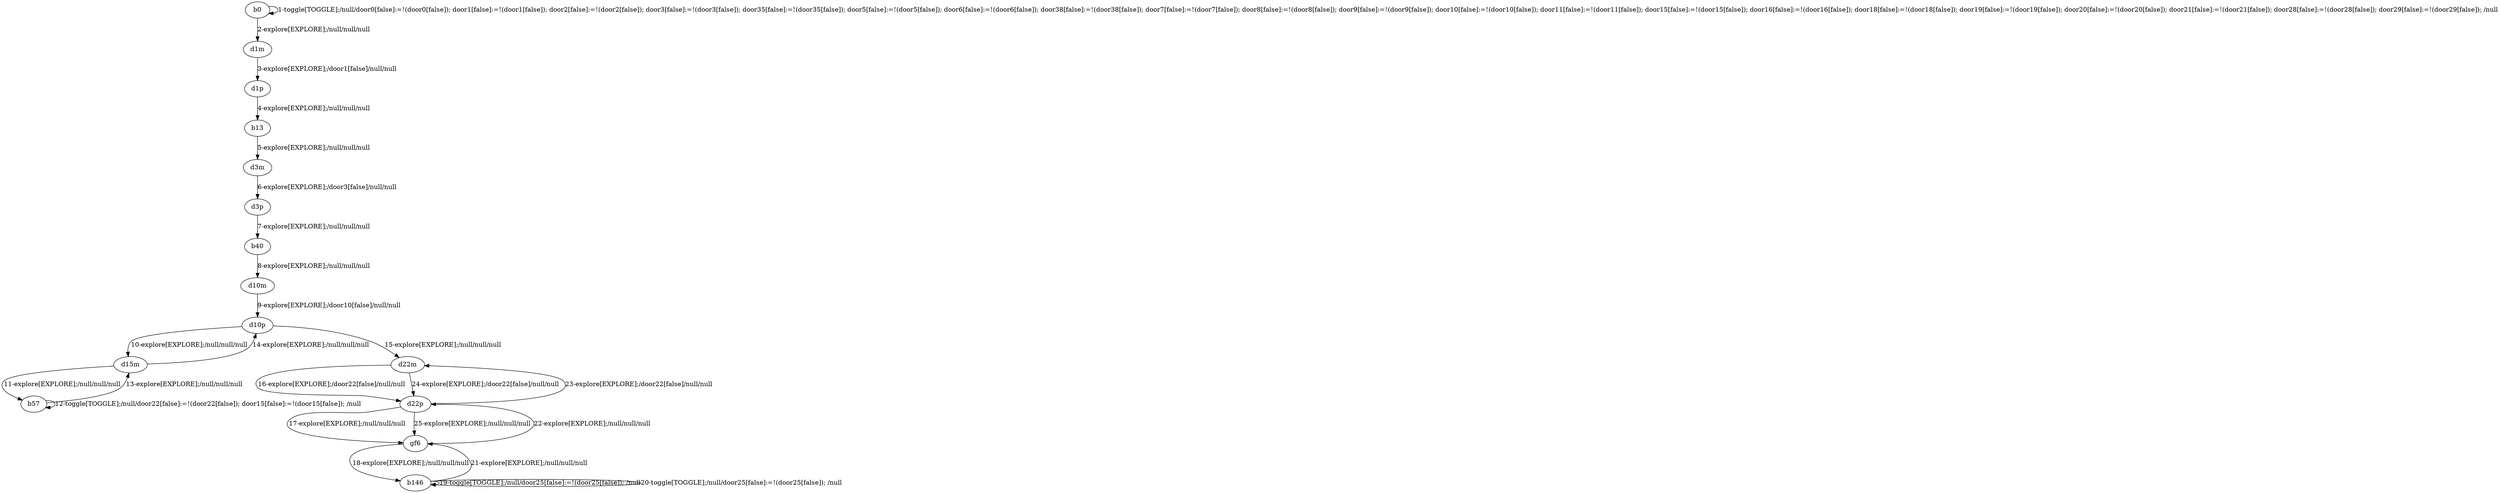# Total number of goals covered by this test: 7
# gf6 --> d22p
# d22p --> gf6
# b146 --> b146
# d22p --> d22m
# gf6 --> b146
# d22m --> d22p
# b146 --> gf6

digraph g {
"b0" -> "b0" [label = "1-toggle[TOGGLE];/null/door0[false]:=!(door0[false]); door1[false]:=!(door1[false]); door2[false]:=!(door2[false]); door3[false]:=!(door3[false]); door35[false]:=!(door35[false]); door5[false]:=!(door5[false]); door6[false]:=!(door6[false]); door38[false]:=!(door38[false]); door7[false]:=!(door7[false]); door8[false]:=!(door8[false]); door9[false]:=!(door9[false]); door10[false]:=!(door10[false]); door11[false]:=!(door11[false]); door15[false]:=!(door15[false]); door16[false]:=!(door16[false]); door18[false]:=!(door18[false]); door19[false]:=!(door19[false]); door20[false]:=!(door20[false]); door21[false]:=!(door21[false]); door28[false]:=!(door28[false]); door29[false]:=!(door29[false]); /null"];
"b0" -> "d1m" [label = "2-explore[EXPLORE];/null/null/null"];
"d1m" -> "d1p" [label = "3-explore[EXPLORE];/door1[false]/null/null"];
"d1p" -> "b13" [label = "4-explore[EXPLORE];/null/null/null"];
"b13" -> "d3m" [label = "5-explore[EXPLORE];/null/null/null"];
"d3m" -> "d3p" [label = "6-explore[EXPLORE];/door3[false]/null/null"];
"d3p" -> "b40" [label = "7-explore[EXPLORE];/null/null/null"];
"b40" -> "d10m" [label = "8-explore[EXPLORE];/null/null/null"];
"d10m" -> "d10p" [label = "9-explore[EXPLORE];/door10[false]/null/null"];
"d10p" -> "d15m" [label = "10-explore[EXPLORE];/null/null/null"];
"d15m" -> "b57" [label = "11-explore[EXPLORE];/null/null/null"];
"b57" -> "b57" [label = "12-toggle[TOGGLE];/null/door22[false]:=!(door22[false]); door15[false]:=!(door15[false]); /null"];
"b57" -> "d15m" [label = "13-explore[EXPLORE];/null/null/null"];
"d15m" -> "d10p" [label = "14-explore[EXPLORE];/null/null/null"];
"d10p" -> "d22m" [label = "15-explore[EXPLORE];/null/null/null"];
"d22m" -> "d22p" [label = "16-explore[EXPLORE];/door22[false]/null/null"];
"d22p" -> "gf6" [label = "17-explore[EXPLORE];/null/null/null"];
"gf6" -> "b146" [label = "18-explore[EXPLORE];/null/null/null"];
"b146" -> "b146" [label = "19-toggle[TOGGLE];/null/door25[false]:=!(door25[false]); /null"];
"b146" -> "b146" [label = "20-toggle[TOGGLE];/null/door25[false]:=!(door25[false]); /null"];
"b146" -> "gf6" [label = "21-explore[EXPLORE];/null/null/null"];
"gf6" -> "d22p" [label = "22-explore[EXPLORE];/null/null/null"];
"d22p" -> "d22m" [label = "23-explore[EXPLORE];/door22[false]/null/null"];
"d22m" -> "d22p" [label = "24-explore[EXPLORE];/door22[false]/null/null"];
"d22p" -> "gf6" [label = "25-explore[EXPLORE];/null/null/null"];
}